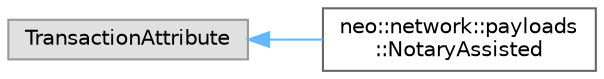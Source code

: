 digraph "Graphical Class Hierarchy"
{
 // LATEX_PDF_SIZE
  bgcolor="transparent";
  edge [fontname=Helvetica,fontsize=10,labelfontname=Helvetica,labelfontsize=10];
  node [fontname=Helvetica,fontsize=10,shape=box,height=0.2,width=0.4];
  rankdir="LR";
  Node0 [id="Node000000",label="TransactionAttribute",height=0.2,width=0.4,color="grey60", fillcolor="#E0E0E0", style="filled",tooltip=" "];
  Node0 -> Node1 [id="edge363_Node000000_Node000001",dir="back",color="steelblue1",style="solid",tooltip=" "];
  Node1 [id="Node000001",label="neo::network::payloads\l::NotaryAssisted",height=0.2,width=0.4,color="grey40", fillcolor="white", style="filled",URL="$classneo_1_1network_1_1payloads_1_1_notary_assisted.html",tooltip="Represents a notary assisted transaction attribute."];
}
